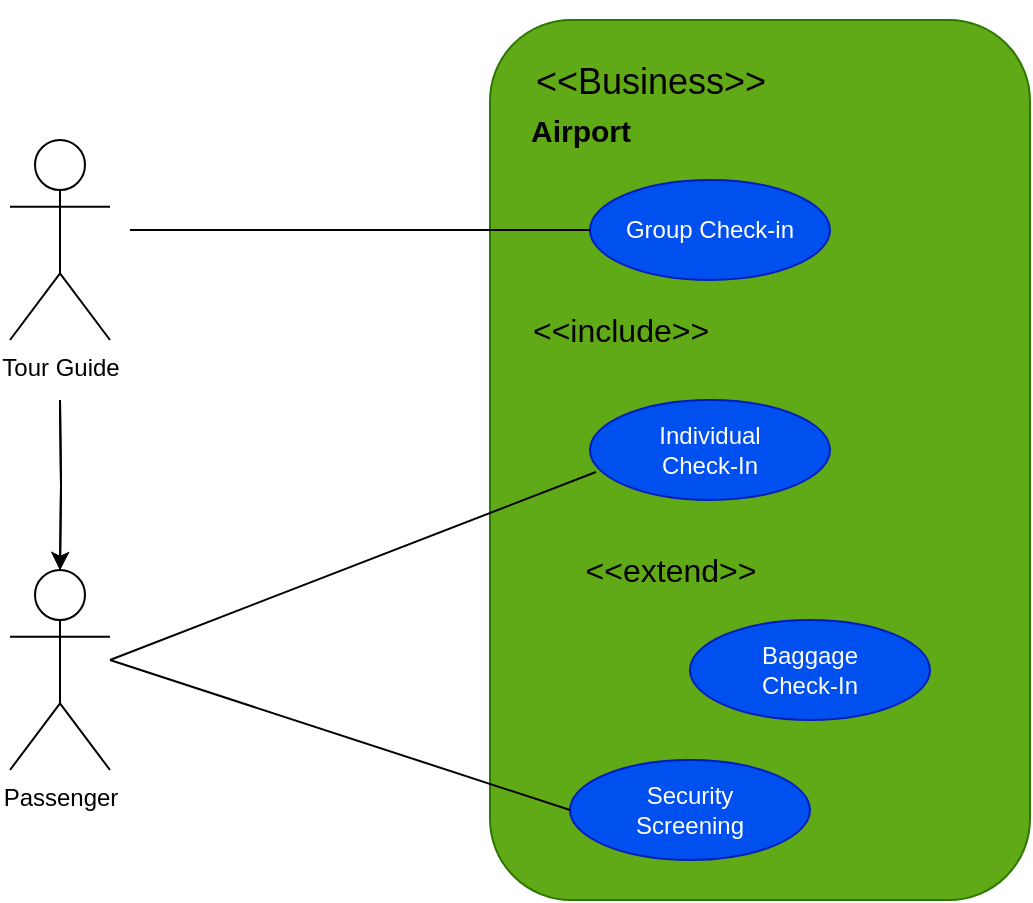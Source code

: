 <mxfile version="27.1.4">
  <diagram name="Page-1" id="byOk84Zqg76M5chEKnyW">
    <mxGraphModel dx="784" dy="776" grid="1" gridSize="10" guides="1" tooltips="1" connect="1" arrows="1" fold="1" page="1" pageScale="1" pageWidth="850" pageHeight="1100" math="0" shadow="0">
      <root>
        <mxCell id="0" />
        <mxCell id="1" parent="0" />
        <mxCell id="KcV5juVCaOh-lqzMnSIc-1" value="" style="rounded=1;whiteSpace=wrap;html=1;fillColor=#60a917;fontColor=#ffffff;strokeColor=#2D7600;" vertex="1" parent="1">
          <mxGeometry x="290" y="80" width="270" height="440" as="geometry" />
        </mxCell>
        <mxCell id="KcV5juVCaOh-lqzMnSIc-2" value="Group Check-in" style="ellipse;whiteSpace=wrap;html=1;fillColor=#0050ef;strokeColor=#001DBC;fontColor=#ffffff;" vertex="1" parent="1">
          <mxGeometry x="340" y="160" width="120" height="50" as="geometry" />
        </mxCell>
        <mxCell id="KcV5juVCaOh-lqzMnSIc-3" value="Individual&lt;div&gt;Check-In&lt;/div&gt;" style="ellipse;whiteSpace=wrap;html=1;fillColor=#0050ef;fontColor=#ffffff;strokeColor=#001DBC;" vertex="1" parent="1">
          <mxGeometry x="340" y="270" width="120" height="50" as="geometry" />
        </mxCell>
        <mxCell id="KcV5juVCaOh-lqzMnSIc-4" value="Baggage&lt;div&gt;Check-In&lt;/div&gt;" style="ellipse;whiteSpace=wrap;html=1;fillColor=#0050ef;fontColor=#ffffff;strokeColor=#001DBC;" vertex="1" parent="1">
          <mxGeometry x="390" y="380" width="120" height="50" as="geometry" />
        </mxCell>
        <mxCell id="KcV5juVCaOh-lqzMnSIc-5" value="Security&lt;div&gt;Screening&lt;/div&gt;" style="ellipse;whiteSpace=wrap;html=1;fillColor=#0050ef;fontColor=#ffffff;strokeColor=#001DBC;" vertex="1" parent="1">
          <mxGeometry x="330" y="450" width="120" height="50" as="geometry" />
        </mxCell>
        <mxCell id="KcV5juVCaOh-lqzMnSIc-6" value="&lt;font style=&quot;font-size: 18px; color: light-dark(rgb(0, 0, 0), rgb(0, 0, 0));&quot;&gt;&lt;br&gt;&amp;lt;&amp;lt;Business&amp;gt;&amp;gt;&lt;/font&gt;" style="text;html=1;align=center;verticalAlign=middle;resizable=0;points=[];autosize=1;strokeColor=none;fillColor=none;strokeWidth=5;" vertex="1" parent="1">
          <mxGeometry x="300" y="70" width="140" height="60" as="geometry" />
        </mxCell>
        <mxCell id="KcV5juVCaOh-lqzMnSIc-7" value="&lt;b&gt;&lt;font style=&quot;color: light-dark(rgb(0, 0, 0), rgb(0, 0, 0)); font-size: 15px;&quot;&gt;Airport&lt;/font&gt;&lt;/b&gt;" style="text;html=1;align=center;verticalAlign=middle;resizable=0;points=[];autosize=1;strokeColor=none;fillColor=none;" vertex="1" parent="1">
          <mxGeometry x="300" y="120" width="70" height="30" as="geometry" />
        </mxCell>
        <mxCell id="KcV5juVCaOh-lqzMnSIc-8" value="&lt;font style=&quot;font-size: 16px; color: light-dark(rgb(0, 0, 0), rgb(0, 0, 0));&quot;&gt;&amp;lt;&amp;lt;include&amp;gt;&amp;gt;&lt;/font&gt;" style="text;html=1;align=center;verticalAlign=middle;resizable=0;points=[];autosize=1;strokeColor=none;fillColor=none;" vertex="1" parent="1">
          <mxGeometry x="300" y="220" width="110" height="30" as="geometry" />
        </mxCell>
        <mxCell id="KcV5juVCaOh-lqzMnSIc-9" value="&lt;font style=&quot;font-size: 16px; color: light-dark(rgb(0, 0, 0), rgb(0, 0, 0));&quot;&gt;&amp;lt;&amp;lt;extend&amp;gt;&amp;gt;&lt;/font&gt;" style="text;html=1;align=center;verticalAlign=middle;resizable=0;points=[];autosize=1;strokeColor=none;fillColor=none;" vertex="1" parent="1">
          <mxGeometry x="325" y="340" width="110" height="30" as="geometry" />
        </mxCell>
        <mxCell id="KcV5juVCaOh-lqzMnSIc-12" value="" style="edgeStyle=orthogonalEdgeStyle;rounded=0;orthogonalLoop=1;jettySize=auto;html=1;" edge="1" parent="1" target="KcV5juVCaOh-lqzMnSIc-11">
          <mxGeometry relative="1" as="geometry">
            <mxPoint x="75" y="270" as="sourcePoint" />
          </mxGeometry>
        </mxCell>
        <mxCell id="KcV5juVCaOh-lqzMnSIc-13" value="" style="edgeStyle=orthogonalEdgeStyle;rounded=0;orthogonalLoop=1;jettySize=auto;html=1;" edge="1" parent="1" target="KcV5juVCaOh-lqzMnSIc-11">
          <mxGeometry relative="1" as="geometry">
            <mxPoint x="75" y="270" as="sourcePoint" />
          </mxGeometry>
        </mxCell>
        <mxCell id="KcV5juVCaOh-lqzMnSIc-10" value="&lt;font style=&quot;color: light-dark(rgb(0, 0, 0), rgb(255, 255, 255));&quot;&gt;Tour Guide&lt;/font&gt;" style="shape=umlActor;verticalLabelPosition=bottom;verticalAlign=top;html=1;outlineConnect=0;" vertex="1" parent="1">
          <mxGeometry x="50" y="140" width="50" height="100" as="geometry" />
        </mxCell>
        <mxCell id="KcV5juVCaOh-lqzMnSIc-11" value="Passenger" style="shape=umlActor;verticalLabelPosition=bottom;verticalAlign=top;html=1;outlineConnect=0;" vertex="1" parent="1">
          <mxGeometry x="50" y="355" width="50" height="100" as="geometry" />
        </mxCell>
        <mxCell id="KcV5juVCaOh-lqzMnSIc-18" value="" style="endArrow=none;html=1;rounded=0;entryX=0;entryY=0.5;entryDx=0;entryDy=0;" edge="1" parent="1" target="KcV5juVCaOh-lqzMnSIc-2">
          <mxGeometry width="50" height="50" relative="1" as="geometry">
            <mxPoint x="110" y="185" as="sourcePoint" />
            <mxPoint x="290" y="360" as="targetPoint" />
            <Array as="points">
              <mxPoint x="160" y="185" />
            </Array>
          </mxGeometry>
        </mxCell>
        <mxCell id="KcV5juVCaOh-lqzMnSIc-19" value="" style="endArrow=none;html=1;rounded=0;entryX=0.025;entryY=0.72;entryDx=0;entryDy=0;entryPerimeter=0;" edge="1" parent="1" target="KcV5juVCaOh-lqzMnSIc-3">
          <mxGeometry width="50" height="50" relative="1" as="geometry">
            <mxPoint x="100" y="400" as="sourcePoint" />
            <mxPoint x="280" y="342.857" as="targetPoint" />
          </mxGeometry>
        </mxCell>
        <mxCell id="KcV5juVCaOh-lqzMnSIc-22" value="" style="endArrow=none;html=1;rounded=0;entryX=0;entryY=0.5;entryDx=0;entryDy=0;" edge="1" parent="1" target="KcV5juVCaOh-lqzMnSIc-5">
          <mxGeometry width="50" height="50" relative="1" as="geometry">
            <mxPoint x="100" y="400" as="sourcePoint" />
            <mxPoint x="250" y="460" as="targetPoint" />
          </mxGeometry>
        </mxCell>
      </root>
    </mxGraphModel>
  </diagram>
</mxfile>
